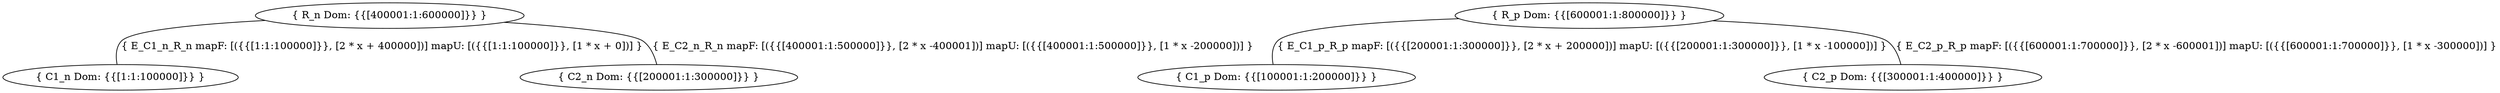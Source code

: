 digraph G{
    ratio="fill"
    node[shape="ellipse"]
    C1_n [label="{ C1_n Dom: {{[1:1:100000]}} }"]
    C1_p [label="{ C1_p Dom: {{[100001:1:200000]}} }"]
    C2_n [label="{ C2_n Dom: {{[200001:1:300000]}} }"]
    C2_p [label="{ C2_p Dom: {{[300001:1:400000]}} }"]
    R_n [label="{ R_n Dom: {{[400001:1:600000]}} }"]
    R_p [label="{ R_p Dom: {{[600001:1:800000]}} }"]
    
R_n -> C1_n [label="{ E_C1_n_R_n mapF: [({{[1:1:100000]}}, [2 * x + 400000])] mapU: [({{[1:1:100000]}}, [1 * x + 0])] }", arrowhead="none"]
    R_p -> C1_p [label="{ E_C1_p_R_p mapF: [({{[200001:1:300000]}}, [2 * x + 200000])] mapU: [({{[200001:1:300000]}}, [1 * x -100000])] }", arrowhead="none"]
    R_n -> C2_n [label="{ E_C2_n_R_n mapF: [({{[400001:1:500000]}}, [2 * x -400001])] mapU: [({{[400001:1:500000]}}, [1 * x -200000])] }", arrowhead="none"]
    R_p -> C2_p [label="{ E_C2_p_R_p mapF: [({{[600001:1:700000]}}, [2 * x -600001])] mapU: [({{[600001:1:700000]}}, [1 * x -300000])] }", arrowhead="none"]
    
}
